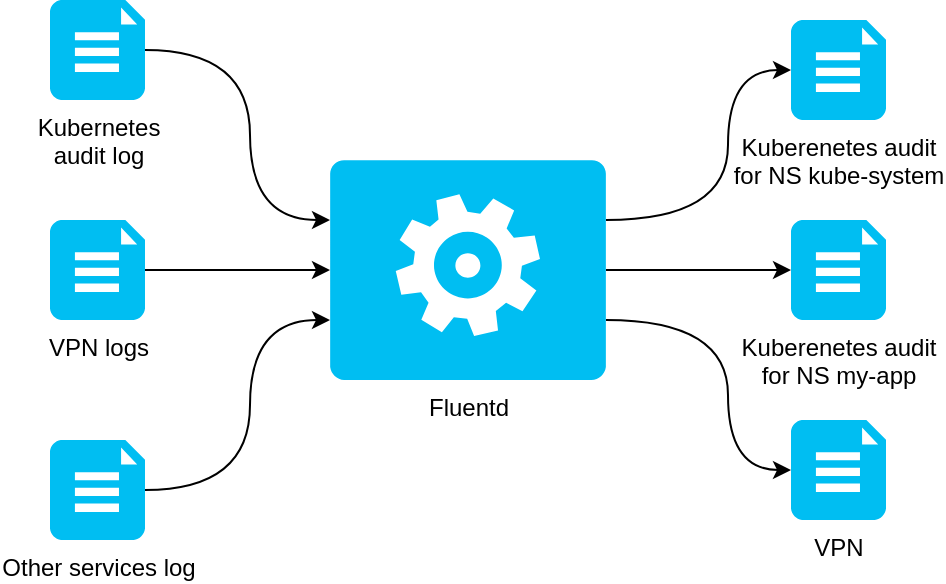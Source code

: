<mxfile version="11.1.4" type="device"><diagram id="rUBeD0XeLvgxvVPnF-65" name="Page-1"><mxGraphModel dx="813" dy="465" grid="1" gridSize="10" guides="1" tooltips="1" connect="1" arrows="1" fold="1" page="1" pageScale="1" pageWidth="850" pageHeight="1100" math="0" shadow="0"><root><mxCell id="0"/><mxCell id="1" parent="0"/><mxCell id="NWu_DW4prA8ebpjEzglj-11" style="edgeStyle=orthogonalEdgeStyle;rounded=0;orthogonalLoop=1;jettySize=auto;html=1;curved=1;" edge="1" parent="1" source="NWu_DW4prA8ebpjEzglj-1" target="NWu_DW4prA8ebpjEzglj-4"><mxGeometry relative="1" as="geometry"><Array as="points"><mxPoint x="260" y="275"/><mxPoint x="260" y="360"/></Array></mxGeometry></mxCell><mxCell id="NWu_DW4prA8ebpjEzglj-1" value="Kubernetes&lt;br&gt;audit log" style="verticalLabelPosition=bottom;html=1;verticalAlign=top;align=center;strokeColor=none;fillColor=#00BEF2;shape=mxgraph.azure.file_2;pointerEvents=1;" vertex="1" parent="1"><mxGeometry x="160" y="250" width="47.5" height="50" as="geometry"/></mxCell><mxCell id="NWu_DW4prA8ebpjEzglj-13" style="edgeStyle=orthogonalEdgeStyle;rounded=0;orthogonalLoop=1;jettySize=auto;html=1;curved=1;" edge="1" parent="1" source="NWu_DW4prA8ebpjEzglj-2" target="NWu_DW4prA8ebpjEzglj-4"><mxGeometry relative="1" as="geometry"/></mxCell><mxCell id="NWu_DW4prA8ebpjEzglj-2" value="VPN logs" style="verticalLabelPosition=bottom;html=1;verticalAlign=top;align=center;strokeColor=none;fillColor=#00BEF2;shape=mxgraph.azure.file_2;pointerEvents=1;" vertex="1" parent="1"><mxGeometry x="160" y="360" width="47.5" height="50" as="geometry"/></mxCell><mxCell id="NWu_DW4prA8ebpjEzglj-12" style="edgeStyle=orthogonalEdgeStyle;rounded=0;orthogonalLoop=1;jettySize=auto;html=1;curved=1;" edge="1" parent="1" source="NWu_DW4prA8ebpjEzglj-3" target="NWu_DW4prA8ebpjEzglj-4"><mxGeometry relative="1" as="geometry"><Array as="points"><mxPoint x="260" y="495"/><mxPoint x="260" y="410"/></Array></mxGeometry></mxCell><mxCell id="NWu_DW4prA8ebpjEzglj-3" value="Other services log" style="verticalLabelPosition=bottom;html=1;verticalAlign=top;align=center;strokeColor=none;fillColor=#00BEF2;shape=mxgraph.azure.file_2;pointerEvents=1;" vertex="1" parent="1"><mxGeometry x="160" y="470" width="47.5" height="50" as="geometry"/></mxCell><mxCell id="NWu_DW4prA8ebpjEzglj-8" style="edgeStyle=orthogonalEdgeStyle;rounded=0;orthogonalLoop=1;jettySize=auto;html=1;entryX=0;entryY=0.5;entryDx=0;entryDy=0;entryPerimeter=0;curved=1;" edge="1" parent="1" source="NWu_DW4prA8ebpjEzglj-4" target="NWu_DW4prA8ebpjEzglj-7"><mxGeometry relative="1" as="geometry"><Array as="points"><mxPoint x="499" y="410"/><mxPoint x="499" y="485"/></Array></mxGeometry></mxCell><mxCell id="NWu_DW4prA8ebpjEzglj-9" style="edgeStyle=orthogonalEdgeStyle;rounded=0;orthogonalLoop=1;jettySize=auto;html=1;entryX=0;entryY=0.5;entryDx=0;entryDy=0;entryPerimeter=0;curved=1;" edge="1" parent="1" source="NWu_DW4prA8ebpjEzglj-4" target="NWu_DW4prA8ebpjEzglj-6"><mxGeometry relative="1" as="geometry"/></mxCell><mxCell id="NWu_DW4prA8ebpjEzglj-10" style="edgeStyle=orthogonalEdgeStyle;rounded=0;orthogonalLoop=1;jettySize=auto;html=1;entryX=0;entryY=0.5;entryDx=0;entryDy=0;entryPerimeter=0;curved=1;" edge="1" parent="1" source="NWu_DW4prA8ebpjEzglj-4" target="NWu_DW4prA8ebpjEzglj-5"><mxGeometry relative="1" as="geometry"><Array as="points"><mxPoint x="499" y="360"/><mxPoint x="499" y="285"/></Array></mxGeometry></mxCell><mxCell id="NWu_DW4prA8ebpjEzglj-4" value="Fluentd" style="verticalLabelPosition=bottom;html=1;verticalAlign=top;align=center;strokeColor=none;fillColor=#00BEF2;shape=mxgraph.azure.worker_role;" vertex="1" parent="1"><mxGeometry x="300" y="330" width="138" height="110" as="geometry"/></mxCell><mxCell id="NWu_DW4prA8ebpjEzglj-5" value="Kuberenetes audit&lt;br&gt;for NS kube-system" style="verticalLabelPosition=bottom;html=1;verticalAlign=top;align=center;strokeColor=none;fillColor=#00BEF2;shape=mxgraph.azure.file_2;pointerEvents=1;" vertex="1" parent="1"><mxGeometry x="530.5" y="260" width="47.5" height="50" as="geometry"/></mxCell><mxCell id="NWu_DW4prA8ebpjEzglj-6" value="Kuberenetes audit&lt;br&gt;for NS my-app" style="verticalLabelPosition=bottom;html=1;verticalAlign=top;align=center;strokeColor=none;fillColor=#00BEF2;shape=mxgraph.azure.file_2;pointerEvents=1;" vertex="1" parent="1"><mxGeometry x="530.5" y="360" width="47.5" height="50" as="geometry"/></mxCell><mxCell id="NWu_DW4prA8ebpjEzglj-7" value="VPN" style="verticalLabelPosition=bottom;html=1;verticalAlign=top;align=center;strokeColor=none;fillColor=#00BEF2;shape=mxgraph.azure.file_2;pointerEvents=1;" vertex="1" parent="1"><mxGeometry x="530.5" y="460" width="47.5" height="50" as="geometry"/></mxCell></root></mxGraphModel></diagram></mxfile>